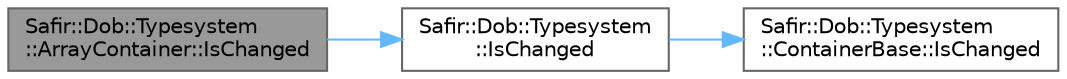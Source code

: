 digraph "Safir::Dob::Typesystem::ArrayContainer::IsChanged"
{
 // LATEX_PDF_SIZE
  bgcolor="transparent";
  edge [fontname=Helvetica,fontsize=10,labelfontname=Helvetica,labelfontsize=10];
  node [fontname=Helvetica,fontsize=10,shape=box,height=0.2,width=0.4];
  rankdir="LR";
  Node1 [label="Safir::Dob::Typesystem\l::ArrayContainer::IsChanged",height=0.2,width=0.4,color="gray40", fillcolor="grey60", style="filled", fontcolor="black",tooltip="Check if any element has a change flag set on it."];
  Node1 -> Node2 [color="steelblue1",style="solid"];
  Node2 [label="Safir::Dob::Typesystem\l::IsChanged",height=0.2,width=0.4,color="grey40", fillcolor="white", style="filled",URL="$a00398.html#a80f84535cdd4541aeac486ee6b541904",tooltip="Check if a container is changed."];
  Node2 -> Node3 [color="steelblue1",style="solid"];
  Node3 [label="Safir::Dob::Typesystem\l::ContainerBase::IsChanged",height=0.2,width=0.4,color="grey40", fillcolor="white", style="filled",URL="$a01399.html#a9a1b52624a8f2a163c5ecec102253059",tooltip="Is the change flag set on the container?"];
}
